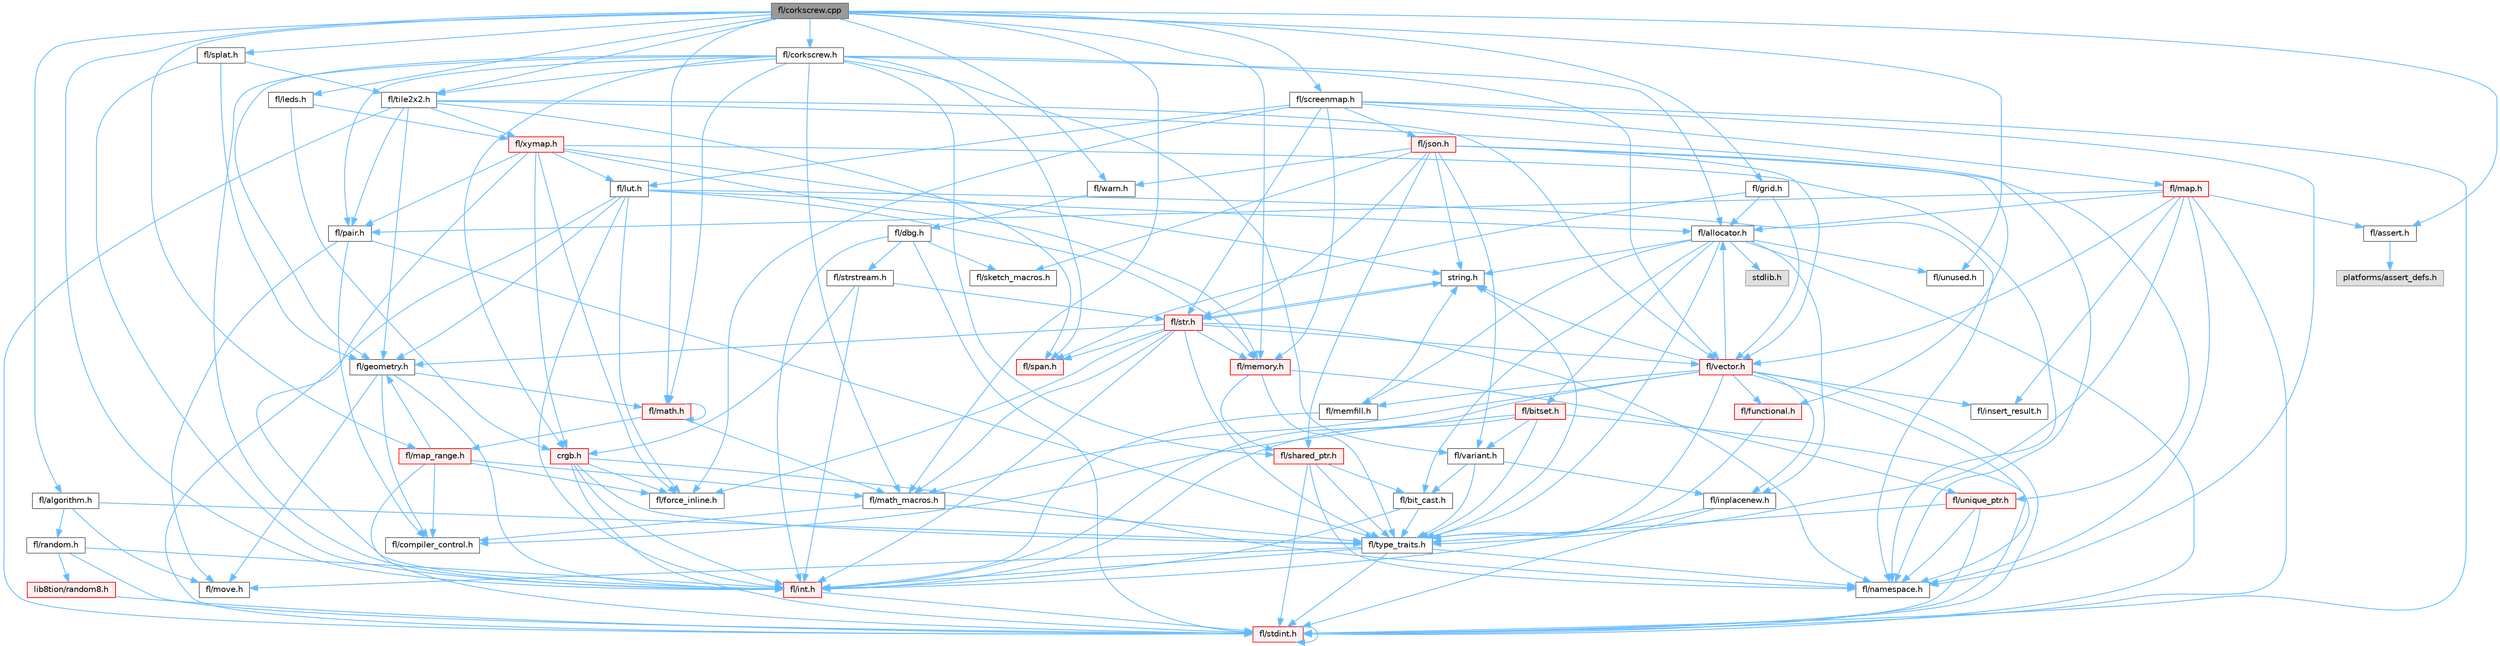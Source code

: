 digraph "fl/corkscrew.cpp"
{
 // INTERACTIVE_SVG=YES
 // LATEX_PDF_SIZE
  bgcolor="transparent";
  edge [fontname=Helvetica,fontsize=10,labelfontname=Helvetica,labelfontsize=10];
  node [fontname=Helvetica,fontsize=10,shape=box,height=0.2,width=0.4];
  Node1 [id="Node000001",label="fl/corkscrew.cpp",height=0.2,width=0.4,color="gray40", fillcolor="grey60", style="filled", fontcolor="black",tooltip=" "];
  Node1 -> Node2 [id="edge1_Node000001_Node000002",color="steelblue1",style="solid",tooltip=" "];
  Node2 [id="Node000002",label="fl/corkscrew.h",height=0.2,width=0.4,color="grey40", fillcolor="white", style="filled",URL="$d1/dd4/src_2fl_2corkscrew_8h.html",tooltip="Corkscrew LED strip projection and rendering."];
  Node2 -> Node3 [id="edge2_Node000002_Node000003",color="steelblue1",style="solid",tooltip=" "];
  Node3 [id="Node000003",label="fl/allocator.h",height=0.2,width=0.4,color="grey40", fillcolor="white", style="filled",URL="$da/da9/allocator_8h.html",tooltip=" "];
  Node3 -> Node4 [id="edge3_Node000003_Node000004",color="steelblue1",style="solid",tooltip=" "];
  Node4 [id="Node000004",label="stdlib.h",height=0.2,width=0.4,color="grey60", fillcolor="#E0E0E0", style="filled",tooltip=" "];
  Node3 -> Node5 [id="edge4_Node000003_Node000005",color="steelblue1",style="solid",tooltip=" "];
  Node5 [id="Node000005",label="string.h",height=0.2,width=0.4,color="grey40", fillcolor="white", style="filled",URL="$da/d66/string_8h.html",tooltip=" "];
  Node5 -> Node6 [id="edge5_Node000005_Node000006",color="steelblue1",style="solid",tooltip=" "];
  Node6 [id="Node000006",label="fl/str.h",height=0.2,width=0.4,color="red", fillcolor="#FFF0F0", style="filled",URL="$d1/d93/str_8h.html",tooltip=" "];
  Node6 -> Node7 [id="edge6_Node000006_Node000007",color="steelblue1",style="solid",tooltip=" "];
  Node7 [id="Node000007",label="fl/int.h",height=0.2,width=0.4,color="red", fillcolor="#FFF0F0", style="filled",URL="$d3/d7e/int_8h.html",tooltip=" "];
  Node7 -> Node8 [id="edge7_Node000007_Node000008",color="steelblue1",style="solid",tooltip=" "];
  Node8 [id="Node000008",label="fl/stdint.h",height=0.2,width=0.4,color="red", fillcolor="#FFF0F0", style="filled",URL="$df/dd8/stdint_8h.html",tooltip=" "];
  Node8 -> Node8 [id="edge8_Node000008_Node000008",color="steelblue1",style="solid",tooltip=" "];
  Node6 -> Node5 [id="edge9_Node000006_Node000005",color="steelblue1",style="solid",tooltip=" "];
  Node6 -> Node11 [id="edge10_Node000006_Node000011",color="steelblue1",style="solid",tooltip=" "];
  Node11 [id="Node000011",label="fl/geometry.h",height=0.2,width=0.4,color="grey40", fillcolor="white", style="filled",URL="$d4/d67/geometry_8h.html",tooltip=" "];
  Node11 -> Node7 [id="edge11_Node000011_Node000007",color="steelblue1",style="solid",tooltip=" "];
  Node11 -> Node12 [id="edge12_Node000011_Node000012",color="steelblue1",style="solid",tooltip=" "];
  Node12 [id="Node000012",label="fl/math.h",height=0.2,width=0.4,color="red", fillcolor="#FFF0F0", style="filled",URL="$df/db1/math_8h.html",tooltip=" "];
  Node12 -> Node12 [id="edge13_Node000012_Node000012",color="steelblue1",style="solid",tooltip=" "];
  Node12 -> Node15 [id="edge14_Node000012_Node000015",color="steelblue1",style="solid",tooltip=" "];
  Node15 [id="Node000015",label="fl/map_range.h",height=0.2,width=0.4,color="red", fillcolor="#FFF0F0", style="filled",URL="$d1/d47/map__range_8h.html",tooltip=" "];
  Node15 -> Node8 [id="edge15_Node000015_Node000008",color="steelblue1",style="solid",tooltip=" "];
  Node15 -> Node14 [id="edge16_Node000015_Node000014",color="steelblue1",style="solid",tooltip=" "];
  Node14 [id="Node000014",label="fl/force_inline.h",height=0.2,width=0.4,color="grey40", fillcolor="white", style="filled",URL="$d4/d64/force__inline_8h.html",tooltip=" "];
  Node15 -> Node16 [id="edge17_Node000015_Node000016",color="steelblue1",style="solid",tooltip=" "];
  Node16 [id="Node000016",label="fl/math_macros.h",height=0.2,width=0.4,color="grey40", fillcolor="white", style="filled",URL="$d8/db8/math__macros_8h.html",tooltip=" "];
  Node16 -> Node17 [id="edge18_Node000016_Node000017",color="steelblue1",style="solid",tooltip=" "];
  Node17 [id="Node000017",label="fl/compiler_control.h",height=0.2,width=0.4,color="grey40", fillcolor="white", style="filled",URL="$d4/d54/compiler__control_8h.html",tooltip=" "];
  Node16 -> Node18 [id="edge19_Node000016_Node000018",color="steelblue1",style="solid",tooltip=" "];
  Node18 [id="Node000018",label="fl/type_traits.h",height=0.2,width=0.4,color="grey40", fillcolor="white", style="filled",URL="$df/d63/type__traits_8h.html",tooltip=" "];
  Node18 -> Node5 [id="edge20_Node000018_Node000005",color="steelblue1",style="solid",tooltip=" "];
  Node18 -> Node8 [id="edge21_Node000018_Node000008",color="steelblue1",style="solid",tooltip=" "];
  Node18 -> Node19 [id="edge22_Node000018_Node000019",color="steelblue1",style="solid",tooltip=" "];
  Node19 [id="Node000019",label="fl/namespace.h",height=0.2,width=0.4,color="grey40", fillcolor="white", style="filled",URL="$df/d2a/namespace_8h.html",tooltip="Implements the FastLED namespace macros."];
  Node18 -> Node20 [id="edge23_Node000018_Node000020",color="steelblue1",style="solid",tooltip=" "];
  Node20 [id="Node000020",label="fl/move.h",height=0.2,width=0.4,color="grey40", fillcolor="white", style="filled",URL="$d9/d83/move_8h.html",tooltip=" "];
  Node18 -> Node7 [id="edge24_Node000018_Node000007",color="steelblue1",style="solid",tooltip=" "];
  Node15 -> Node17 [id="edge25_Node000015_Node000017",color="steelblue1",style="solid",tooltip=" "];
  Node15 -> Node11 [id="edge26_Node000015_Node000011",color="steelblue1",style="solid",tooltip=" "];
  Node12 -> Node16 [id="edge27_Node000012_Node000016",color="steelblue1",style="solid",tooltip=" "];
  Node11 -> Node17 [id="edge28_Node000011_Node000017",color="steelblue1",style="solid",tooltip=" "];
  Node11 -> Node20 [id="edge29_Node000011_Node000020",color="steelblue1",style="solid",tooltip=" "];
  Node6 -> Node16 [id="edge30_Node000006_Node000016",color="steelblue1",style="solid",tooltip=" "];
  Node6 -> Node19 [id="edge31_Node000006_Node000019",color="steelblue1",style="solid",tooltip=" "];
  Node6 -> Node21 [id="edge32_Node000006_Node000021",color="steelblue1",style="solid",tooltip=" "];
  Node21 [id="Node000021",label="fl/memory.h",height=0.2,width=0.4,color="red", fillcolor="#FFF0F0", style="filled",URL="$dc/d18/memory_8h.html",tooltip=" "];
  Node21 -> Node35 [id="edge33_Node000021_Node000035",color="steelblue1",style="solid",tooltip=" "];
  Node35 [id="Node000035",label="fl/shared_ptr.h",height=0.2,width=0.4,color="red", fillcolor="#FFF0F0", style="filled",URL="$df/d6a/shared__ptr_8h.html",tooltip=" "];
  Node35 -> Node19 [id="edge34_Node000035_Node000019",color="steelblue1",style="solid",tooltip=" "];
  Node35 -> Node18 [id="edge35_Node000035_Node000018",color="steelblue1",style="solid",tooltip=" "];
  Node35 -> Node8 [id="edge36_Node000035_Node000008",color="steelblue1",style="solid",tooltip=" "];
  Node35 -> Node33 [id="edge37_Node000035_Node000033",color="steelblue1",style="solid",tooltip=" "];
  Node33 [id="Node000033",label="fl/bit_cast.h",height=0.2,width=0.4,color="grey40", fillcolor="white", style="filled",URL="$df/d72/bit__cast_8h.html",tooltip=" "];
  Node33 -> Node18 [id="edge38_Node000033_Node000018",color="steelblue1",style="solid",tooltip=" "];
  Node33 -> Node7 [id="edge39_Node000033_Node000007",color="steelblue1",style="solid",tooltip=" "];
  Node21 -> Node24 [id="edge40_Node000021_Node000024",color="steelblue1",style="solid",tooltip=" "];
  Node24 [id="Node000024",label="fl/unique_ptr.h",height=0.2,width=0.4,color="red", fillcolor="#FFF0F0", style="filled",URL="$da/d4b/unique__ptr_8h.html",tooltip=" "];
  Node24 -> Node19 [id="edge41_Node000024_Node000019",color="steelblue1",style="solid",tooltip=" "];
  Node24 -> Node18 [id="edge42_Node000024_Node000018",color="steelblue1",style="solid",tooltip=" "];
  Node24 -> Node8 [id="edge43_Node000024_Node000008",color="steelblue1",style="solid",tooltip=" "];
  Node21 -> Node18 [id="edge44_Node000021_Node000018",color="steelblue1",style="solid",tooltip=" "];
  Node6 -> Node18 [id="edge45_Node000006_Node000018",color="steelblue1",style="solid",tooltip=" "];
  Node6 -> Node42 [id="edge46_Node000006_Node000042",color="steelblue1",style="solid",tooltip=" "];
  Node42 [id="Node000042",label="fl/vector.h",height=0.2,width=0.4,color="red", fillcolor="#FFF0F0", style="filled",URL="$d6/d68/vector_8h.html",tooltip=" "];
  Node42 -> Node8 [id="edge47_Node000042_Node000008",color="steelblue1",style="solid",tooltip=" "];
  Node42 -> Node7 [id="edge48_Node000042_Node000007",color="steelblue1",style="solid",tooltip=" "];
  Node42 -> Node5 [id="edge49_Node000042_Node000005",color="steelblue1",style="solid",tooltip=" "];
  Node42 -> Node43 [id="edge50_Node000042_Node000043",color="steelblue1",style="solid",tooltip=" "];
  Node43 [id="Node000043",label="fl/functional.h",height=0.2,width=0.4,color="red", fillcolor="#FFF0F0", style="filled",URL="$d8/dea/functional_8h.html",tooltip=" "];
  Node43 -> Node18 [id="edge51_Node000043_Node000018",color="steelblue1",style="solid",tooltip=" "];
  Node42 -> Node44 [id="edge52_Node000042_Node000044",color="steelblue1",style="solid",tooltip=" "];
  Node44 [id="Node000044",label="fl/insert_result.h",height=0.2,width=0.4,color="grey40", fillcolor="white", style="filled",URL="$d1/d22/insert__result_8h.html",tooltip=" "];
  Node42 -> Node16 [id="edge53_Node000042_Node000016",color="steelblue1",style="solid",tooltip=" "];
  Node42 -> Node45 [id="edge54_Node000042_Node000045",color="steelblue1",style="solid",tooltip=" "];
  Node45 [id="Node000045",label="fl/memfill.h",height=0.2,width=0.4,color="grey40", fillcolor="white", style="filled",URL="$d0/dda/memfill_8h.html",tooltip=" "];
  Node45 -> Node5 [id="edge55_Node000045_Node000005",color="steelblue1",style="solid",tooltip=" "];
  Node45 -> Node7 [id="edge56_Node000045_Node000007",color="steelblue1",style="solid",tooltip=" "];
  Node42 -> Node19 [id="edge57_Node000042_Node000019",color="steelblue1",style="solid",tooltip=" "];
  Node42 -> Node3 [id="edge58_Node000042_Node000003",color="steelblue1",style="solid",tooltip=" "];
  Node42 -> Node18 [id="edge59_Node000042_Node000018",color="steelblue1",style="solid",tooltip=" "];
  Node42 -> Node30 [id="edge60_Node000042_Node000030",color="steelblue1",style="solid",tooltip=" "];
  Node30 [id="Node000030",label="fl/inplacenew.h",height=0.2,width=0.4,color="grey40", fillcolor="white", style="filled",URL="$db/d36/inplacenew_8h.html",tooltip=" "];
  Node30 -> Node8 [id="edge61_Node000030_Node000008",color="steelblue1",style="solid",tooltip=" "];
  Node30 -> Node7 [id="edge62_Node000030_Node000007",color="steelblue1",style="solid",tooltip=" "];
  Node6 -> Node46 [id="edge63_Node000006_Node000046",color="steelblue1",style="solid",tooltip=" "];
  Node46 [id="Node000046",label="fl/span.h",height=0.2,width=0.4,color="red", fillcolor="#FFF0F0", style="filled",URL="$d4/d7a/span_8h.html",tooltip=" "];
  Node6 -> Node14 [id="edge64_Node000006_Node000014",color="steelblue1",style="solid",tooltip=" "];
  Node3 -> Node30 [id="edge65_Node000003_Node000030",color="steelblue1",style="solid",tooltip=" "];
  Node3 -> Node45 [id="edge66_Node000003_Node000045",color="steelblue1",style="solid",tooltip=" "];
  Node3 -> Node18 [id="edge67_Node000003_Node000018",color="steelblue1",style="solid",tooltip=" "];
  Node3 -> Node48 [id="edge68_Node000003_Node000048",color="steelblue1",style="solid",tooltip=" "];
  Node48 [id="Node000048",label="fl/unused.h",height=0.2,width=0.4,color="grey40", fillcolor="white", style="filled",URL="$d8/d4b/unused_8h.html",tooltip=" "];
  Node3 -> Node33 [id="edge69_Node000003_Node000033",color="steelblue1",style="solid",tooltip=" "];
  Node3 -> Node8 [id="edge70_Node000003_Node000008",color="steelblue1",style="solid",tooltip=" "];
  Node3 -> Node49 [id="edge71_Node000003_Node000049",color="steelblue1",style="solid",tooltip=" "];
  Node49 [id="Node000049",label="fl/bitset.h",height=0.2,width=0.4,color="red", fillcolor="#FFF0F0", style="filled",URL="$d1/d69/bitset_8h.html",tooltip=" "];
  Node49 -> Node18 [id="edge72_Node000049_Node000018",color="steelblue1",style="solid",tooltip=" "];
  Node49 -> Node41 [id="edge73_Node000049_Node000041",color="steelblue1",style="solid",tooltip=" "];
  Node41 [id="Node000041",label="fl/variant.h",height=0.2,width=0.4,color="grey40", fillcolor="white", style="filled",URL="$d6/d10/variant_8h.html",tooltip=" "];
  Node41 -> Node30 [id="edge74_Node000041_Node000030",color="steelblue1",style="solid",tooltip=" "];
  Node41 -> Node18 [id="edge75_Node000041_Node000018",color="steelblue1",style="solid",tooltip=" "];
  Node41 -> Node33 [id="edge76_Node000041_Node000033",color="steelblue1",style="solid",tooltip=" "];
  Node49 -> Node8 [id="edge77_Node000049_Node000008",color="steelblue1",style="solid",tooltip=" "];
  Node49 -> Node7 [id="edge78_Node000049_Node000007",color="steelblue1",style="solid",tooltip=" "];
  Node49 -> Node17 [id="edge79_Node000049_Node000017",color="steelblue1",style="solid",tooltip=" "];
  Node2 -> Node11 [id="edge80_Node000002_Node000011",color="steelblue1",style="solid",tooltip=" "];
  Node2 -> Node12 [id="edge81_Node000002_Node000012",color="steelblue1",style="solid",tooltip=" "];
  Node2 -> Node16 [id="edge82_Node000002_Node000016",color="steelblue1",style="solid",tooltip=" "];
  Node2 -> Node51 [id="edge83_Node000002_Node000051",color="steelblue1",style="solid",tooltip=" "];
  Node51 [id="Node000051",label="fl/pair.h",height=0.2,width=0.4,color="grey40", fillcolor="white", style="filled",URL="$d3/d41/pair_8h.html",tooltip=" "];
  Node51 -> Node20 [id="edge84_Node000051_Node000020",color="steelblue1",style="solid",tooltip=" "];
  Node51 -> Node17 [id="edge85_Node000051_Node000017",color="steelblue1",style="solid",tooltip=" "];
  Node51 -> Node18 [id="edge86_Node000051_Node000018",color="steelblue1",style="solid",tooltip=" "];
  Node2 -> Node52 [id="edge87_Node000002_Node000052",color="steelblue1",style="solid",tooltip=" "];
  Node52 [id="Node000052",label="fl/tile2x2.h",height=0.2,width=0.4,color="grey40", fillcolor="white", style="filled",URL="$d2/db4/tile2x2_8h.html",tooltip=" "];
  Node52 -> Node8 [id="edge88_Node000052_Node000008",color="steelblue1",style="solid",tooltip=" "];
  Node52 -> Node11 [id="edge89_Node000052_Node000011",color="steelblue1",style="solid",tooltip=" "];
  Node52 -> Node19 [id="edge90_Node000052_Node000019",color="steelblue1",style="solid",tooltip=" "];
  Node52 -> Node51 [id="edge91_Node000052_Node000051",color="steelblue1",style="solid",tooltip=" "];
  Node52 -> Node46 [id="edge92_Node000052_Node000046",color="steelblue1",style="solid",tooltip=" "];
  Node52 -> Node53 [id="edge93_Node000052_Node000053",color="steelblue1",style="solid",tooltip=" "];
  Node53 [id="Node000053",label="fl/xymap.h",height=0.2,width=0.4,color="red", fillcolor="#FFF0F0", style="filled",URL="$da/d61/xymap_8h.html",tooltip=" "];
  Node53 -> Node7 [id="edge94_Node000053_Node000007",color="steelblue1",style="solid",tooltip=" "];
  Node53 -> Node19 [id="edge95_Node000053_Node000019",color="steelblue1",style="solid",tooltip=" "];
  Node53 -> Node14 [id="edge96_Node000053_Node000014",color="steelblue1",style="solid",tooltip=" "];
  Node53 -> Node51 [id="edge97_Node000053_Node000051",color="steelblue1",style="solid",tooltip=" "];
  Node53 -> Node5 [id="edge98_Node000053_Node000005",color="steelblue1",style="solid",tooltip=" "];
  Node53 -> Node54 [id="edge99_Node000053_Node000054",color="steelblue1",style="solid",tooltip=" "];
  Node54 [id="Node000054",label="crgb.h",height=0.2,width=0.4,color="red", fillcolor="#FFF0F0", style="filled",URL="$db/dd1/crgb_8h.html",tooltip="Defines the red, green, and blue (RGB) pixel struct."];
  Node54 -> Node8 [id="edge100_Node000054_Node000008",color="steelblue1",style="solid",tooltip=" "];
  Node54 -> Node7 [id="edge101_Node000054_Node000007",color="steelblue1",style="solid",tooltip=" "];
  Node54 -> Node19 [id="edge102_Node000054_Node000019",color="steelblue1",style="solid",tooltip=" "];
  Node54 -> Node14 [id="edge103_Node000054_Node000014",color="steelblue1",style="solid",tooltip=" "];
  Node54 -> Node18 [id="edge104_Node000054_Node000018",color="steelblue1",style="solid",tooltip=" "];
  Node53 -> Node62 [id="edge105_Node000053_Node000062",color="steelblue1",style="solid",tooltip=" "];
  Node62 [id="Node000062",label="fl/lut.h",height=0.2,width=0.4,color="grey40", fillcolor="white", style="filled",URL="$db/d54/lut_8h.html",tooltip=" "];
  Node62 -> Node3 [id="edge106_Node000062_Node000003",color="steelblue1",style="solid",tooltip=" "];
  Node62 -> Node14 [id="edge107_Node000062_Node000014",color="steelblue1",style="solid",tooltip=" "];
  Node62 -> Node21 [id="edge108_Node000062_Node000021",color="steelblue1",style="solid",tooltip=" "];
  Node62 -> Node8 [id="edge109_Node000062_Node000008",color="steelblue1",style="solid",tooltip=" "];
  Node62 -> Node7 [id="edge110_Node000062_Node000007",color="steelblue1",style="solid",tooltip=" "];
  Node62 -> Node11 [id="edge111_Node000062_Node000011",color="steelblue1",style="solid",tooltip=" "];
  Node62 -> Node19 [id="edge112_Node000062_Node000019",color="steelblue1",style="solid",tooltip=" "];
  Node53 -> Node21 [id="edge113_Node000053_Node000021",color="steelblue1",style="solid",tooltip=" "];
  Node52 -> Node42 [id="edge114_Node000052_Node000042",color="steelblue1",style="solid",tooltip=" "];
  Node2 -> Node42 [id="edge115_Node000002_Node000042",color="steelblue1",style="solid",tooltip=" "];
  Node2 -> Node35 [id="edge116_Node000002_Node000035",color="steelblue1",style="solid",tooltip=" "];
  Node2 -> Node41 [id="edge117_Node000002_Node000041",color="steelblue1",style="solid",tooltip=" "];
  Node2 -> Node46 [id="edge118_Node000002_Node000046",color="steelblue1",style="solid",tooltip=" "];
  Node2 -> Node54 [id="edge119_Node000002_Node000054",color="steelblue1",style="solid",tooltip=" "];
  Node2 -> Node7 [id="edge120_Node000002_Node000007",color="steelblue1",style="solid",tooltip=" "];
  Node1 -> Node64 [id="edge121_Node000001_Node000064",color="steelblue1",style="solid",tooltip=" "];
  Node64 [id="Node000064",label="fl/algorithm.h",height=0.2,width=0.4,color="grey40", fillcolor="white", style="filled",URL="$df/dd9/algorithm_8h.html",tooltip=" "];
  Node64 -> Node18 [id="edge122_Node000064_Node000018",color="steelblue1",style="solid",tooltip=" "];
  Node64 -> Node20 [id="edge123_Node000064_Node000020",color="steelblue1",style="solid",tooltip=" "];
  Node64 -> Node65 [id="edge124_Node000064_Node000065",color="steelblue1",style="solid",tooltip=" "];
  Node65 [id="Node000065",label="fl/random.h",height=0.2,width=0.4,color="grey40", fillcolor="white", style="filled",URL="$d1/d79/random_8h.html",tooltip=" "];
  Node65 -> Node8 [id="edge125_Node000065_Node000008",color="steelblue1",style="solid",tooltip=" "];
  Node65 -> Node7 [id="edge126_Node000065_Node000007",color="steelblue1",style="solid",tooltip=" "];
  Node65 -> Node66 [id="edge127_Node000065_Node000066",color="steelblue1",style="solid",tooltip=" "];
  Node66 [id="Node000066",label="lib8tion/random8.h",height=0.2,width=0.4,color="red", fillcolor="#FFF0F0", style="filled",URL="$d9/dfa/random8_8h.html",tooltip="Fast, efficient random number generators specifically designed for high-performance LED programming."];
  Node66 -> Node8 [id="edge128_Node000066_Node000008",color="steelblue1",style="solid",tooltip=" "];
  Node1 -> Node68 [id="edge129_Node000001_Node000068",color="steelblue1",style="solid",tooltip=" "];
  Node68 [id="Node000068",label="fl/assert.h",height=0.2,width=0.4,color="grey40", fillcolor="white", style="filled",URL="$dc/da7/assert_8h.html",tooltip=" "];
  Node68 -> Node69 [id="edge130_Node000068_Node000069",color="steelblue1",style="solid",tooltip=" "];
  Node69 [id="Node000069",label="platforms/assert_defs.h",height=0.2,width=0.4,color="grey60", fillcolor="#E0E0E0", style="filled",tooltip=" "];
  Node1 -> Node12 [id="edge131_Node000001_Node000012",color="steelblue1",style="solid",tooltip=" "];
  Node1 -> Node70 [id="edge132_Node000001_Node000070",color="steelblue1",style="solid",tooltip=" "];
  Node70 [id="Node000070",label="fl/splat.h",height=0.2,width=0.4,color="grey40", fillcolor="white", style="filled",URL="$d3/daf/splat_8h.html",tooltip=" "];
  Node70 -> Node52 [id="edge133_Node000070_Node000052",color="steelblue1",style="solid",tooltip=" "];
  Node70 -> Node7 [id="edge134_Node000070_Node000007",color="steelblue1",style="solid",tooltip=" "];
  Node70 -> Node11 [id="edge135_Node000070_Node000011",color="steelblue1",style="solid",tooltip=" "];
  Node1 -> Node71 [id="edge136_Node000001_Node000071",color="steelblue1",style="solid",tooltip=" "];
  Node71 [id="Node000071",label="fl/warn.h",height=0.2,width=0.4,color="grey40", fillcolor="white", style="filled",URL="$de/d77/warn_8h.html",tooltip=" "];
  Node71 -> Node72 [id="edge137_Node000071_Node000072",color="steelblue1",style="solid",tooltip=" "];
  Node72 [id="Node000072",label="fl/dbg.h",height=0.2,width=0.4,color="grey40", fillcolor="white", style="filled",URL="$d6/d01/dbg_8h.html",tooltip=" "];
  Node72 -> Node73 [id="edge138_Node000072_Node000073",color="steelblue1",style="solid",tooltip=" "];
  Node73 [id="Node000073",label="fl/strstream.h",height=0.2,width=0.4,color="grey40", fillcolor="white", style="filled",URL="$d8/d00/strstream_8h.html",tooltip=" "];
  Node73 -> Node7 [id="edge139_Node000073_Node000007",color="steelblue1",style="solid",tooltip=" "];
  Node73 -> Node6 [id="edge140_Node000073_Node000006",color="steelblue1",style="solid",tooltip=" "];
  Node73 -> Node54 [id="edge141_Node000073_Node000054",color="steelblue1",style="solid",tooltip=" "];
  Node72 -> Node74 [id="edge142_Node000072_Node000074",color="steelblue1",style="solid",tooltip=" "];
  Node74 [id="Node000074",label="fl/sketch_macros.h",height=0.2,width=0.4,color="grey40", fillcolor="white", style="filled",URL="$d1/dbc/sketch__macros_8h.html",tooltip=" "];
  Node72 -> Node7 [id="edge143_Node000072_Node000007",color="steelblue1",style="solid",tooltip=" "];
  Node72 -> Node8 [id="edge144_Node000072_Node000008",color="steelblue1",style="solid",tooltip=" "];
  Node1 -> Node52 [id="edge145_Node000001_Node000052",color="steelblue1",style="solid",tooltip=" "];
  Node1 -> Node16 [id="edge146_Node000001_Node000016",color="steelblue1",style="solid",tooltip=" "];
  Node1 -> Node48 [id="edge147_Node000001_Node000048",color="steelblue1",style="solid",tooltip=" "];
  Node1 -> Node15 [id="edge148_Node000001_Node000015",color="steelblue1",style="solid",tooltip=" "];
  Node1 -> Node75 [id="edge149_Node000001_Node000075",color="steelblue1",style="solid",tooltip=" "];
  Node75 [id="Node000075",label="fl/leds.h",height=0.2,width=0.4,color="grey40", fillcolor="white", style="filled",URL="$da/d78/leds_8h.html",tooltip=" "];
  Node75 -> Node54 [id="edge150_Node000075_Node000054",color="steelblue1",style="solid",tooltip=" "];
  Node75 -> Node53 [id="edge151_Node000075_Node000053",color="steelblue1",style="solid",tooltip=" "];
  Node1 -> Node76 [id="edge152_Node000001_Node000076",color="steelblue1",style="solid",tooltip=" "];
  Node76 [id="Node000076",label="fl/grid.h",height=0.2,width=0.4,color="grey40", fillcolor="white", style="filled",URL="$da/d15/grid_8h.html",tooltip=" "];
  Node76 -> Node46 [id="edge153_Node000076_Node000046",color="steelblue1",style="solid",tooltip=" "];
  Node76 -> Node42 [id="edge154_Node000076_Node000042",color="steelblue1",style="solid",tooltip=" "];
  Node76 -> Node3 [id="edge155_Node000076_Node000003",color="steelblue1",style="solid",tooltip=" "];
  Node1 -> Node77 [id="edge156_Node000001_Node000077",color="steelblue1",style="solid",tooltip=" "];
  Node77 [id="Node000077",label="fl/screenmap.h",height=0.2,width=0.4,color="grey40", fillcolor="white", style="filled",URL="$d7/d97/screenmap_8h.html",tooltip=" "];
  Node77 -> Node8 [id="edge157_Node000077_Node000008",color="steelblue1",style="solid",tooltip=" "];
  Node77 -> Node14 [id="edge158_Node000077_Node000014",color="steelblue1",style="solid",tooltip=" "];
  Node77 -> Node62 [id="edge159_Node000077_Node000062",color="steelblue1",style="solid",tooltip=" "];
  Node77 -> Node21 [id="edge160_Node000077_Node000021",color="steelblue1",style="solid",tooltip=" "];
  Node77 -> Node78 [id="edge161_Node000077_Node000078",color="steelblue1",style="solid",tooltip=" "];
  Node78 [id="Node000078",label="fl/map.h",height=0.2,width=0.4,color="red", fillcolor="#FFF0F0", style="filled",URL="$dc/db7/map_8h.html",tooltip=" "];
  Node78 -> Node8 [id="edge162_Node000078_Node000008",color="steelblue1",style="solid",tooltip=" "];
  Node78 -> Node68 [id="edge163_Node000078_Node000068",color="steelblue1",style="solid",tooltip=" "];
  Node78 -> Node44 [id="edge164_Node000078_Node000044",color="steelblue1",style="solid",tooltip=" "];
  Node78 -> Node19 [id="edge165_Node000078_Node000019",color="steelblue1",style="solid",tooltip=" "];
  Node78 -> Node51 [id="edge166_Node000078_Node000051",color="steelblue1",style="solid",tooltip=" "];
  Node78 -> Node18 [id="edge167_Node000078_Node000018",color="steelblue1",style="solid",tooltip=" "];
  Node78 -> Node42 [id="edge168_Node000078_Node000042",color="steelblue1",style="solid",tooltip=" "];
  Node78 -> Node3 [id="edge169_Node000078_Node000003",color="steelblue1",style="solid",tooltip=" "];
  Node77 -> Node19 [id="edge170_Node000077_Node000019",color="steelblue1",style="solid",tooltip=" "];
  Node77 -> Node6 [id="edge171_Node000077_Node000006",color="steelblue1",style="solid",tooltip=" "];
  Node77 -> Node81 [id="edge172_Node000077_Node000081",color="steelblue1",style="solid",tooltip=" "];
  Node81 [id="Node000081",label="fl/json.h",height=0.2,width=0.4,color="red", fillcolor="#FFF0F0", style="filled",URL="$d7/d91/fl_2json_8h.html",tooltip="FastLED's Elegant JSON Library: fl::Json"];
  Node81 -> Node5 [id="edge173_Node000081_Node000005",color="steelblue1",style="solid",tooltip=" "];
  Node81 -> Node42 [id="edge174_Node000081_Node000042",color="steelblue1",style="solid",tooltip=" "];
  Node81 -> Node41 [id="edge175_Node000081_Node000041",color="steelblue1",style="solid",tooltip=" "];
  Node81 -> Node24 [id="edge176_Node000081_Node000024",color="steelblue1",style="solid",tooltip=" "];
  Node81 -> Node35 [id="edge177_Node000081_Node000035",color="steelblue1",style="solid",tooltip=" "];
  Node81 -> Node43 [id="edge178_Node000081_Node000043",color="steelblue1",style="solid",tooltip=" "];
  Node81 -> Node6 [id="edge179_Node000081_Node000006",color="steelblue1",style="solid",tooltip=" "];
  Node81 -> Node71 [id="edge180_Node000081_Node000071",color="steelblue1",style="solid",tooltip=" "];
  Node81 -> Node74 [id="edge181_Node000081_Node000074",color="steelblue1",style="solid",tooltip=" "];
  Node1 -> Node21 [id="edge182_Node000001_Node000021",color="steelblue1",style="solid",tooltip=" "];
  Node1 -> Node7 [id="edge183_Node000001_Node000007",color="steelblue1",style="solid",tooltip=" "];
}
